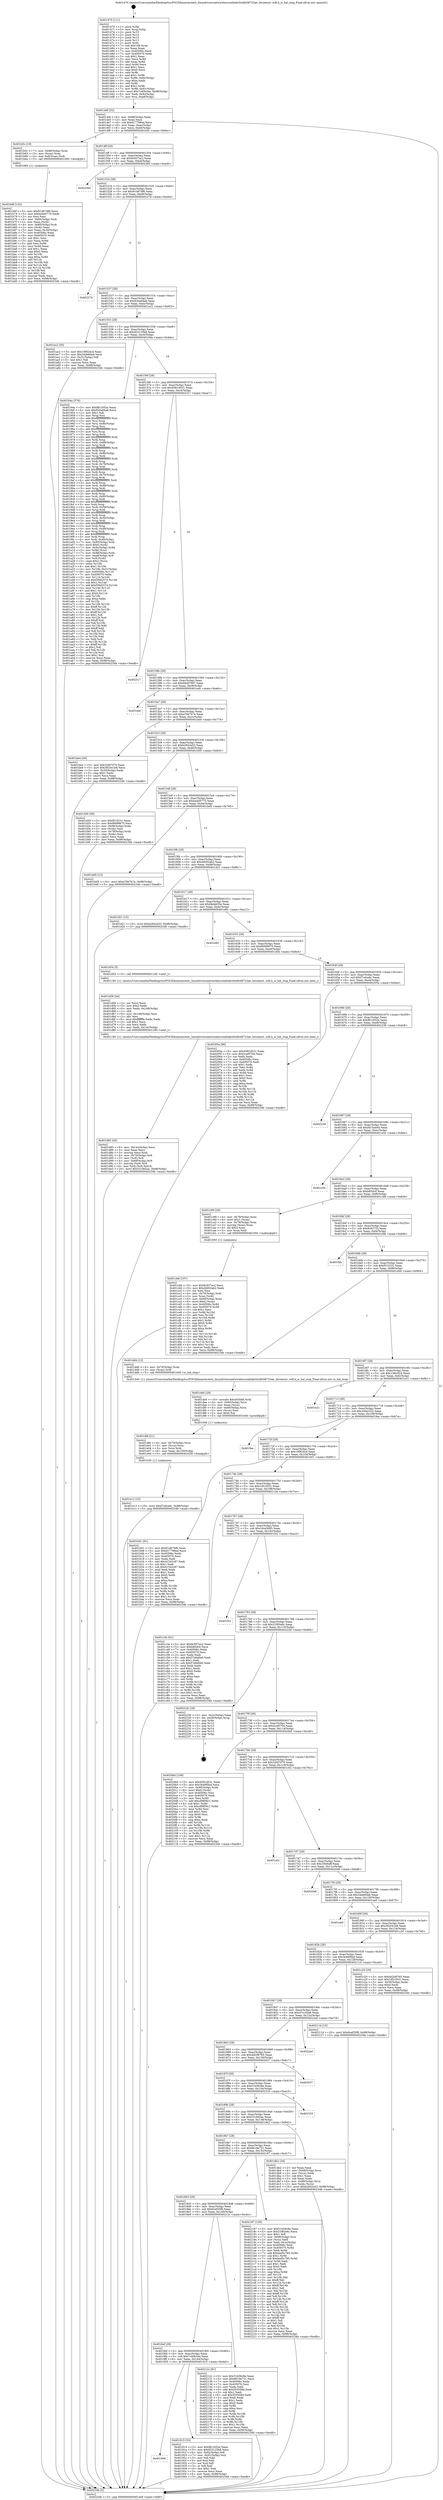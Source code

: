 digraph "0x401470" {
  label = "0x401470 (/mnt/c/Users/mathe/Desktop/tcc/POCII/binaries/extr_linuxdriversnetwirelessrealtekrtlwifirtl8723ae..btcoexist..wifi.h_is_hal_stop_Final-ollvm.out::main(0))"
  labelloc = "t"
  node[shape=record]

  Entry [label="",width=0.3,height=0.3,shape=circle,fillcolor=black,style=filled]
  "0x4014df" [label="{
     0x4014df [32]\l
     | [instrs]\l
     &nbsp;&nbsp;0x4014df \<+6\>: mov -0x98(%rbp),%eax\l
     &nbsp;&nbsp;0x4014e5 \<+2\>: mov %eax,%ecx\l
     &nbsp;&nbsp;0x4014e7 \<+6\>: sub $0x817798ed,%ecx\l
     &nbsp;&nbsp;0x4014ed \<+6\>: mov %eax,-0xac(%rbp)\l
     &nbsp;&nbsp;0x4014f3 \<+6\>: mov %ecx,-0xb0(%rbp)\l
     &nbsp;&nbsp;0x4014f9 \<+6\>: je 0000000000401b5c \<main+0x6ec\>\l
  }"]
  "0x401b5c" [label="{
     0x401b5c [19]\l
     | [instrs]\l
     &nbsp;&nbsp;0x401b5c \<+7\>: mov -0x88(%rbp),%rax\l
     &nbsp;&nbsp;0x401b63 \<+3\>: mov (%rax),%rax\l
     &nbsp;&nbsp;0x401b66 \<+4\>: mov 0x8(%rax),%rdi\l
     &nbsp;&nbsp;0x401b6a \<+5\>: call 0000000000401060 \<atoi@plt\>\l
     | [calls]\l
     &nbsp;&nbsp;0x401060 \{1\} (unknown)\l
  }"]
  "0x4014ff" [label="{
     0x4014ff [28]\l
     | [instrs]\l
     &nbsp;&nbsp;0x4014ff \<+5\>: jmp 0000000000401504 \<main+0x94\>\l
     &nbsp;&nbsp;0x401504 \<+6\>: mov -0xac(%rbp),%eax\l
     &nbsp;&nbsp;0x40150a \<+5\>: sub $0x8c937ac2,%eax\l
     &nbsp;&nbsp;0x40150f \<+6\>: mov %eax,-0xb4(%rbp)\l
     &nbsp;&nbsp;0x401515 \<+6\>: je 00000000004022b0 \<main+0xe40\>\l
  }"]
  Exit [label="",width=0.3,height=0.3,shape=circle,fillcolor=black,style=filled,peripheries=2]
  "0x4022b0" [label="{
     0x4022b0\l
  }", style=dashed]
  "0x40151b" [label="{
     0x40151b [28]\l
     | [instrs]\l
     &nbsp;&nbsp;0x40151b \<+5\>: jmp 0000000000401520 \<main+0xb0\>\l
     &nbsp;&nbsp;0x401520 \<+6\>: mov -0xac(%rbp),%eax\l
     &nbsp;&nbsp;0x401526 \<+5\>: sub $0x91d674f6,%eax\l
     &nbsp;&nbsp;0x40152b \<+6\>: mov %eax,-0xb8(%rbp)\l
     &nbsp;&nbsp;0x401531 \<+6\>: je 000000000040227d \<main+0xe0d\>\l
  }"]
  "0x401e12" [label="{
     0x401e12 [15]\l
     | [instrs]\l
     &nbsp;&nbsp;0x401e12 \<+10\>: movl $0xf7cdca4c,-0x98(%rbp)\l
     &nbsp;&nbsp;0x401e1c \<+5\>: jmp 000000000040234b \<main+0xedb\>\l
  }"]
  "0x40227d" [label="{
     0x40227d\l
  }", style=dashed]
  "0x401537" [label="{
     0x401537 [28]\l
     | [instrs]\l
     &nbsp;&nbsp;0x401537 \<+5\>: jmp 000000000040153c \<main+0xcc\>\l
     &nbsp;&nbsp;0x40153c \<+6\>: mov -0xac(%rbp),%eax\l
     &nbsp;&nbsp;0x401542 \<+5\>: sub $0x920a94ab,%eax\l
     &nbsp;&nbsp;0x401547 \<+6\>: mov %eax,-0xbc(%rbp)\l
     &nbsp;&nbsp;0x40154d \<+6\>: je 0000000000401ac2 \<main+0x652\>\l
  }"]
  "0x401dfd" [label="{
     0x401dfd [21]\l
     | [instrs]\l
     &nbsp;&nbsp;0x401dfd \<+4\>: mov -0x70(%rbp),%rcx\l
     &nbsp;&nbsp;0x401e01 \<+3\>: mov (%rcx),%rcx\l
     &nbsp;&nbsp;0x401e04 \<+3\>: mov %rcx,%rdi\l
     &nbsp;&nbsp;0x401e07 \<+6\>: mov %eax,-0x150(%rbp)\l
     &nbsp;&nbsp;0x401e0d \<+5\>: call 0000000000401030 \<free@plt\>\l
     | [calls]\l
     &nbsp;&nbsp;0x401030 \{1\} (unknown)\l
  }"]
  "0x401ac2" [label="{
     0x401ac2 [30]\l
     | [instrs]\l
     &nbsp;&nbsp;0x401ac2 \<+5\>: mov $0x19f924cd,%eax\l
     &nbsp;&nbsp;0x401ac7 \<+5\>: mov $0x34de60ab,%ecx\l
     &nbsp;&nbsp;0x401acc \<+3\>: mov -0x31(%rbp),%dl\l
     &nbsp;&nbsp;0x401acf \<+3\>: test $0x1,%dl\l
     &nbsp;&nbsp;0x401ad2 \<+3\>: cmovne %ecx,%eax\l
     &nbsp;&nbsp;0x401ad5 \<+6\>: mov %eax,-0x98(%rbp)\l
     &nbsp;&nbsp;0x401adb \<+5\>: jmp 000000000040234b \<main+0xedb\>\l
  }"]
  "0x401553" [label="{
     0x401553 [28]\l
     | [instrs]\l
     &nbsp;&nbsp;0x401553 \<+5\>: jmp 0000000000401558 \<main+0xe8\>\l
     &nbsp;&nbsp;0x401558 \<+6\>: mov -0xac(%rbp),%eax\l
     &nbsp;&nbsp;0x40155e \<+5\>: sub $0x923125b8,%eax\l
     &nbsp;&nbsp;0x401563 \<+6\>: mov %eax,-0xc0(%rbp)\l
     &nbsp;&nbsp;0x401569 \<+6\>: je 000000000040194a \<main+0x4da\>\l
  }"]
  "0x401de0" [label="{
     0x401de0 [29]\l
     | [instrs]\l
     &nbsp;&nbsp;0x401de0 \<+10\>: movabs $0x4030d6,%rdi\l
     &nbsp;&nbsp;0x401dea \<+4\>: mov -0x60(%rbp),%rcx\l
     &nbsp;&nbsp;0x401dee \<+2\>: mov %eax,(%rcx)\l
     &nbsp;&nbsp;0x401df0 \<+4\>: mov -0x60(%rbp),%rcx\l
     &nbsp;&nbsp;0x401df4 \<+2\>: mov (%rcx),%esi\l
     &nbsp;&nbsp;0x401df6 \<+2\>: mov $0x0,%al\l
     &nbsp;&nbsp;0x401df8 \<+5\>: call 0000000000401040 \<printf@plt\>\l
     | [calls]\l
     &nbsp;&nbsp;0x401040 \{1\} (unknown)\l
  }"]
  "0x40194a" [label="{
     0x40194a [376]\l
     | [instrs]\l
     &nbsp;&nbsp;0x40194a \<+5\>: mov $0xf8c1652e,%eax\l
     &nbsp;&nbsp;0x40194f \<+5\>: mov $0x920a94ab,%ecx\l
     &nbsp;&nbsp;0x401954 \<+2\>: mov $0x1,%dl\l
     &nbsp;&nbsp;0x401956 \<+3\>: mov %rsp,%rsi\l
     &nbsp;&nbsp;0x401959 \<+4\>: add $0xfffffffffffffff0,%rsi\l
     &nbsp;&nbsp;0x40195d \<+3\>: mov %rsi,%rsp\l
     &nbsp;&nbsp;0x401960 \<+7\>: mov %rsi,-0x90(%rbp)\l
     &nbsp;&nbsp;0x401967 \<+3\>: mov %rsp,%rsi\l
     &nbsp;&nbsp;0x40196a \<+4\>: add $0xfffffffffffffff0,%rsi\l
     &nbsp;&nbsp;0x40196e \<+3\>: mov %rsi,%rsp\l
     &nbsp;&nbsp;0x401971 \<+3\>: mov %rsp,%rdi\l
     &nbsp;&nbsp;0x401974 \<+4\>: add $0xfffffffffffffff0,%rdi\l
     &nbsp;&nbsp;0x401978 \<+3\>: mov %rdi,%rsp\l
     &nbsp;&nbsp;0x40197b \<+7\>: mov %rdi,-0x88(%rbp)\l
     &nbsp;&nbsp;0x401982 \<+3\>: mov %rsp,%rdi\l
     &nbsp;&nbsp;0x401985 \<+4\>: add $0xfffffffffffffff0,%rdi\l
     &nbsp;&nbsp;0x401989 \<+3\>: mov %rdi,%rsp\l
     &nbsp;&nbsp;0x40198c \<+4\>: mov %rdi,-0x80(%rbp)\l
     &nbsp;&nbsp;0x401990 \<+3\>: mov %rsp,%rdi\l
     &nbsp;&nbsp;0x401993 \<+4\>: add $0xfffffffffffffff0,%rdi\l
     &nbsp;&nbsp;0x401997 \<+3\>: mov %rdi,%rsp\l
     &nbsp;&nbsp;0x40199a \<+4\>: mov %rdi,-0x78(%rbp)\l
     &nbsp;&nbsp;0x40199e \<+3\>: mov %rsp,%rdi\l
     &nbsp;&nbsp;0x4019a1 \<+4\>: add $0xfffffffffffffff0,%rdi\l
     &nbsp;&nbsp;0x4019a5 \<+3\>: mov %rdi,%rsp\l
     &nbsp;&nbsp;0x4019a8 \<+4\>: mov %rdi,-0x70(%rbp)\l
     &nbsp;&nbsp;0x4019ac \<+3\>: mov %rsp,%rdi\l
     &nbsp;&nbsp;0x4019af \<+4\>: add $0xfffffffffffffff0,%rdi\l
     &nbsp;&nbsp;0x4019b3 \<+3\>: mov %rdi,%rsp\l
     &nbsp;&nbsp;0x4019b6 \<+4\>: mov %rdi,-0x68(%rbp)\l
     &nbsp;&nbsp;0x4019ba \<+3\>: mov %rsp,%rdi\l
     &nbsp;&nbsp;0x4019bd \<+4\>: add $0xfffffffffffffff0,%rdi\l
     &nbsp;&nbsp;0x4019c1 \<+3\>: mov %rdi,%rsp\l
     &nbsp;&nbsp;0x4019c4 \<+4\>: mov %rdi,-0x60(%rbp)\l
     &nbsp;&nbsp;0x4019c8 \<+3\>: mov %rsp,%rdi\l
     &nbsp;&nbsp;0x4019cb \<+4\>: add $0xfffffffffffffff0,%rdi\l
     &nbsp;&nbsp;0x4019cf \<+3\>: mov %rdi,%rsp\l
     &nbsp;&nbsp;0x4019d2 \<+4\>: mov %rdi,-0x58(%rbp)\l
     &nbsp;&nbsp;0x4019d6 \<+3\>: mov %rsp,%rdi\l
     &nbsp;&nbsp;0x4019d9 \<+4\>: add $0xfffffffffffffff0,%rdi\l
     &nbsp;&nbsp;0x4019dd \<+3\>: mov %rdi,%rsp\l
     &nbsp;&nbsp;0x4019e0 \<+4\>: mov %rdi,-0x50(%rbp)\l
     &nbsp;&nbsp;0x4019e4 \<+3\>: mov %rsp,%rdi\l
     &nbsp;&nbsp;0x4019e7 \<+4\>: add $0xfffffffffffffff0,%rdi\l
     &nbsp;&nbsp;0x4019eb \<+3\>: mov %rdi,%rsp\l
     &nbsp;&nbsp;0x4019ee \<+4\>: mov %rdi,-0x48(%rbp)\l
     &nbsp;&nbsp;0x4019f2 \<+3\>: mov %rsp,%rdi\l
     &nbsp;&nbsp;0x4019f5 \<+4\>: add $0xfffffffffffffff0,%rdi\l
     &nbsp;&nbsp;0x4019f9 \<+3\>: mov %rdi,%rsp\l
     &nbsp;&nbsp;0x4019fc \<+4\>: mov %rdi,-0x40(%rbp)\l
     &nbsp;&nbsp;0x401a00 \<+7\>: mov -0x90(%rbp),%rdi\l
     &nbsp;&nbsp;0x401a07 \<+6\>: movl $0x0,(%rdi)\l
     &nbsp;&nbsp;0x401a0d \<+7\>: mov -0x9c(%rbp),%r8d\l
     &nbsp;&nbsp;0x401a14 \<+3\>: mov %r8d,(%rsi)\l
     &nbsp;&nbsp;0x401a17 \<+7\>: mov -0x88(%rbp),%rdi\l
     &nbsp;&nbsp;0x401a1e \<+7\>: mov -0xa8(%rbp),%r9\l
     &nbsp;&nbsp;0x401a25 \<+3\>: mov %r9,(%rdi)\l
     &nbsp;&nbsp;0x401a28 \<+3\>: cmpl $0x2,(%rsi)\l
     &nbsp;&nbsp;0x401a2b \<+4\>: setne %r10b\l
     &nbsp;&nbsp;0x401a2f \<+4\>: and $0x1,%r10b\l
     &nbsp;&nbsp;0x401a33 \<+4\>: mov %r10b,-0x31(%rbp)\l
     &nbsp;&nbsp;0x401a37 \<+8\>: mov 0x40506c,%r11d\l
     &nbsp;&nbsp;0x401a3f \<+7\>: mov 0x405070,%ebx\l
     &nbsp;&nbsp;0x401a46 \<+3\>: mov %r11d,%r14d\l
     &nbsp;&nbsp;0x401a49 \<+7\>: sub $0xf39d2574,%r14d\l
     &nbsp;&nbsp;0x401a50 \<+4\>: sub $0x1,%r14d\l
     &nbsp;&nbsp;0x401a54 \<+7\>: add $0xf39d2574,%r14d\l
     &nbsp;&nbsp;0x401a5b \<+4\>: imul %r14d,%r11d\l
     &nbsp;&nbsp;0x401a5f \<+4\>: and $0x1,%r11d\l
     &nbsp;&nbsp;0x401a63 \<+4\>: cmp $0x0,%r11d\l
     &nbsp;&nbsp;0x401a67 \<+4\>: sete %r10b\l
     &nbsp;&nbsp;0x401a6b \<+3\>: cmp $0xa,%ebx\l
     &nbsp;&nbsp;0x401a6e \<+4\>: setl %r15b\l
     &nbsp;&nbsp;0x401a72 \<+3\>: mov %r10b,%r12b\l
     &nbsp;&nbsp;0x401a75 \<+4\>: xor $0xff,%r12b\l
     &nbsp;&nbsp;0x401a79 \<+3\>: mov %r15b,%r13b\l
     &nbsp;&nbsp;0x401a7c \<+4\>: xor $0xff,%r13b\l
     &nbsp;&nbsp;0x401a80 \<+3\>: xor $0x1,%dl\l
     &nbsp;&nbsp;0x401a83 \<+3\>: mov %r12b,%sil\l
     &nbsp;&nbsp;0x401a86 \<+4\>: and $0xff,%sil\l
     &nbsp;&nbsp;0x401a8a \<+3\>: and %dl,%r10b\l
     &nbsp;&nbsp;0x401a8d \<+3\>: mov %r13b,%dil\l
     &nbsp;&nbsp;0x401a90 \<+4\>: and $0xff,%dil\l
     &nbsp;&nbsp;0x401a94 \<+3\>: and %dl,%r15b\l
     &nbsp;&nbsp;0x401a97 \<+3\>: or %r10b,%sil\l
     &nbsp;&nbsp;0x401a9a \<+3\>: or %r15b,%dil\l
     &nbsp;&nbsp;0x401a9d \<+3\>: xor %dil,%sil\l
     &nbsp;&nbsp;0x401aa0 \<+3\>: or %r13b,%r12b\l
     &nbsp;&nbsp;0x401aa3 \<+4\>: xor $0xff,%r12b\l
     &nbsp;&nbsp;0x401aa7 \<+3\>: or $0x1,%dl\l
     &nbsp;&nbsp;0x401aaa \<+3\>: and %dl,%r12b\l
     &nbsp;&nbsp;0x401aad \<+3\>: or %r12b,%sil\l
     &nbsp;&nbsp;0x401ab0 \<+4\>: test $0x1,%sil\l
     &nbsp;&nbsp;0x401ab4 \<+3\>: cmovne %ecx,%eax\l
     &nbsp;&nbsp;0x401ab7 \<+6\>: mov %eax,-0x98(%rbp)\l
     &nbsp;&nbsp;0x401abd \<+5\>: jmp 000000000040234b \<main+0xedb\>\l
  }"]
  "0x40156f" [label="{
     0x40156f [28]\l
     | [instrs]\l
     &nbsp;&nbsp;0x40156f \<+5\>: jmp 0000000000401574 \<main+0x104\>\l
     &nbsp;&nbsp;0x401574 \<+6\>: mov -0xac(%rbp),%eax\l
     &nbsp;&nbsp;0x40157a \<+5\>: sub $0x9381d531,%eax\l
     &nbsp;&nbsp;0x40157f \<+6\>: mov %eax,-0xc4(%rbp)\l
     &nbsp;&nbsp;0x401585 \<+6\>: je 0000000000402317 \<main+0xea7\>\l
  }"]
  "0x401d85" [label="{
     0x401d85 [45]\l
     | [instrs]\l
     &nbsp;&nbsp;0x401d85 \<+6\>: mov -0x14c(%rbp),%ecx\l
     &nbsp;&nbsp;0x401d8b \<+3\>: imul %eax,%ecx\l
     &nbsp;&nbsp;0x401d8e \<+3\>: movslq %ecx,%rdi\l
     &nbsp;&nbsp;0x401d91 \<+4\>: mov -0x70(%rbp),%r8\l
     &nbsp;&nbsp;0x401d95 \<+3\>: mov (%r8),%r8\l
     &nbsp;&nbsp;0x401d98 \<+4\>: mov -0x68(%rbp),%r9\l
     &nbsp;&nbsp;0x401d9c \<+3\>: movslq (%r9),%r9\l
     &nbsp;&nbsp;0x401d9f \<+4\>: mov %rdi,(%r8,%r9,8)\l
     &nbsp;&nbsp;0x401da3 \<+10\>: movl $0x5318d2ac,-0x98(%rbp)\l
     &nbsp;&nbsp;0x401dad \<+5\>: jmp 000000000040234b \<main+0xedb\>\l
  }"]
  "0x402317" [label="{
     0x402317\l
  }", style=dashed]
  "0x40158b" [label="{
     0x40158b [28]\l
     | [instrs]\l
     &nbsp;&nbsp;0x40158b \<+5\>: jmp 0000000000401590 \<main+0x120\>\l
     &nbsp;&nbsp;0x401590 \<+6\>: mov -0xac(%rbp),%eax\l
     &nbsp;&nbsp;0x401596 \<+5\>: sub $0x94d07907,%eax\l
     &nbsp;&nbsp;0x40159b \<+6\>: mov %eax,-0xc8(%rbp)\l
     &nbsp;&nbsp;0x4015a1 \<+6\>: je 0000000000401edc \<main+0xa6c\>\l
  }"]
  "0x401d59" [label="{
     0x401d59 [44]\l
     | [instrs]\l
     &nbsp;&nbsp;0x401d59 \<+2\>: xor %ecx,%ecx\l
     &nbsp;&nbsp;0x401d5b \<+5\>: mov $0x2,%edx\l
     &nbsp;&nbsp;0x401d60 \<+6\>: mov %edx,-0x148(%rbp)\l
     &nbsp;&nbsp;0x401d66 \<+1\>: cltd\l
     &nbsp;&nbsp;0x401d67 \<+6\>: mov -0x148(%rbp),%esi\l
     &nbsp;&nbsp;0x401d6d \<+2\>: idiv %esi\l
     &nbsp;&nbsp;0x401d6f \<+6\>: imul $0xfffffffe,%edx,%edx\l
     &nbsp;&nbsp;0x401d75 \<+3\>: sub $0x1,%ecx\l
     &nbsp;&nbsp;0x401d78 \<+2\>: sub %ecx,%edx\l
     &nbsp;&nbsp;0x401d7a \<+6\>: mov %edx,-0x14c(%rbp)\l
     &nbsp;&nbsp;0x401d80 \<+5\>: call 0000000000401160 \<next_i\>\l
     | [calls]\l
     &nbsp;&nbsp;0x401160 \{1\} (/mnt/c/Users/mathe/Desktop/tcc/POCII/binaries/extr_linuxdriversnetwirelessrealtekrtlwifirtl8723ae..btcoexist..wifi.h_is_hal_stop_Final-ollvm.out::next_i)\l
  }"]
  "0x401edc" [label="{
     0x401edc\l
  }", style=dashed]
  "0x4015a7" [label="{
     0x4015a7 [28]\l
     | [instrs]\l
     &nbsp;&nbsp;0x4015a7 \<+5\>: jmp 00000000004015ac \<main+0x13c\>\l
     &nbsp;&nbsp;0x4015ac \<+6\>: mov -0xac(%rbp),%eax\l
     &nbsp;&nbsp;0x4015b2 \<+5\>: sub $0xa78e7b7e,%eax\l
     &nbsp;&nbsp;0x4015b7 \<+6\>: mov %eax,-0xcc(%rbp)\l
     &nbsp;&nbsp;0x4015bd \<+6\>: je 0000000000401be4 \<main+0x774\>\l
  }"]
  "0x401cb6" [label="{
     0x401cb6 [107]\l
     | [instrs]\l
     &nbsp;&nbsp;0x401cb6 \<+5\>: mov $0x8c937ac2,%ecx\l
     &nbsp;&nbsp;0x401cbb \<+5\>: mov $0xd4002ab2,%edx\l
     &nbsp;&nbsp;0x401cc0 \<+2\>: xor %esi,%esi\l
     &nbsp;&nbsp;0x401cc2 \<+4\>: mov -0x70(%rbp),%rdi\l
     &nbsp;&nbsp;0x401cc6 \<+3\>: mov %rax,(%rdi)\l
     &nbsp;&nbsp;0x401cc9 \<+4\>: mov -0x68(%rbp),%rax\l
     &nbsp;&nbsp;0x401ccd \<+6\>: movl $0x0,(%rax)\l
     &nbsp;&nbsp;0x401cd3 \<+8\>: mov 0x40506c,%r8d\l
     &nbsp;&nbsp;0x401cdb \<+8\>: mov 0x405070,%r9d\l
     &nbsp;&nbsp;0x401ce3 \<+3\>: sub $0x1,%esi\l
     &nbsp;&nbsp;0x401ce6 \<+3\>: mov %r8d,%r10d\l
     &nbsp;&nbsp;0x401ce9 \<+3\>: add %esi,%r10d\l
     &nbsp;&nbsp;0x401cec \<+4\>: imul %r10d,%r8d\l
     &nbsp;&nbsp;0x401cf0 \<+4\>: and $0x1,%r8d\l
     &nbsp;&nbsp;0x401cf4 \<+4\>: cmp $0x0,%r8d\l
     &nbsp;&nbsp;0x401cf8 \<+4\>: sete %r11b\l
     &nbsp;&nbsp;0x401cfc \<+4\>: cmp $0xa,%r9d\l
     &nbsp;&nbsp;0x401d00 \<+3\>: setl %bl\l
     &nbsp;&nbsp;0x401d03 \<+3\>: mov %r11b,%r14b\l
     &nbsp;&nbsp;0x401d06 \<+3\>: and %bl,%r14b\l
     &nbsp;&nbsp;0x401d09 \<+3\>: xor %bl,%r11b\l
     &nbsp;&nbsp;0x401d0c \<+3\>: or %r11b,%r14b\l
     &nbsp;&nbsp;0x401d0f \<+4\>: test $0x1,%r14b\l
     &nbsp;&nbsp;0x401d13 \<+3\>: cmovne %edx,%ecx\l
     &nbsp;&nbsp;0x401d16 \<+6\>: mov %ecx,-0x98(%rbp)\l
     &nbsp;&nbsp;0x401d1c \<+5\>: jmp 000000000040234b \<main+0xedb\>\l
  }"]
  "0x401be4" [label="{
     0x401be4 [30]\l
     | [instrs]\l
     &nbsp;&nbsp;0x401be4 \<+5\>: mov $0x32fd7070,%eax\l
     &nbsp;&nbsp;0x401be9 \<+5\>: mov $0x392541b8,%ecx\l
     &nbsp;&nbsp;0x401bee \<+3\>: mov -0x30(%rbp),%edx\l
     &nbsp;&nbsp;0x401bf1 \<+3\>: cmp $0x1,%edx\l
     &nbsp;&nbsp;0x401bf4 \<+3\>: cmovl %ecx,%eax\l
     &nbsp;&nbsp;0x401bf7 \<+6\>: mov %eax,-0x98(%rbp)\l
     &nbsp;&nbsp;0x401bfd \<+5\>: jmp 000000000040234b \<main+0xedb\>\l
  }"]
  "0x4015c3" [label="{
     0x4015c3 [28]\l
     | [instrs]\l
     &nbsp;&nbsp;0x4015c3 \<+5\>: jmp 00000000004015c8 \<main+0x158\>\l
     &nbsp;&nbsp;0x4015c8 \<+6\>: mov -0xac(%rbp),%eax\l
     &nbsp;&nbsp;0x4015ce \<+5\>: sub $0xb2842a53,%eax\l
     &nbsp;&nbsp;0x4015d3 \<+6\>: mov %eax,-0xd0(%rbp)\l
     &nbsp;&nbsp;0x4015d9 \<+6\>: je 0000000000401d30 \<main+0x8c0\>\l
  }"]
  "0x401b6f" [label="{
     0x401b6f [102]\l
     | [instrs]\l
     &nbsp;&nbsp;0x401b6f \<+5\>: mov $0x91d674f6,%ecx\l
     &nbsp;&nbsp;0x401b74 \<+5\>: mov $0xbe4d5775,%edx\l
     &nbsp;&nbsp;0x401b79 \<+2\>: xor %esi,%esi\l
     &nbsp;&nbsp;0x401b7b \<+4\>: mov -0x80(%rbp),%rdi\l
     &nbsp;&nbsp;0x401b7f \<+2\>: mov %eax,(%rdi)\l
     &nbsp;&nbsp;0x401b81 \<+4\>: mov -0x80(%rbp),%rdi\l
     &nbsp;&nbsp;0x401b85 \<+2\>: mov (%rdi),%eax\l
     &nbsp;&nbsp;0x401b87 \<+3\>: mov %eax,-0x30(%rbp)\l
     &nbsp;&nbsp;0x401b8a \<+7\>: mov 0x40506c,%eax\l
     &nbsp;&nbsp;0x401b91 \<+8\>: mov 0x405070,%r8d\l
     &nbsp;&nbsp;0x401b99 \<+3\>: sub $0x1,%esi\l
     &nbsp;&nbsp;0x401b9c \<+3\>: mov %eax,%r9d\l
     &nbsp;&nbsp;0x401b9f \<+3\>: add %esi,%r9d\l
     &nbsp;&nbsp;0x401ba2 \<+4\>: imul %r9d,%eax\l
     &nbsp;&nbsp;0x401ba6 \<+3\>: and $0x1,%eax\l
     &nbsp;&nbsp;0x401ba9 \<+3\>: cmp $0x0,%eax\l
     &nbsp;&nbsp;0x401bac \<+4\>: sete %r10b\l
     &nbsp;&nbsp;0x401bb0 \<+4\>: cmp $0xa,%r8d\l
     &nbsp;&nbsp;0x401bb4 \<+4\>: setl %r11b\l
     &nbsp;&nbsp;0x401bb8 \<+3\>: mov %r10b,%bl\l
     &nbsp;&nbsp;0x401bbb \<+3\>: and %r11b,%bl\l
     &nbsp;&nbsp;0x401bbe \<+3\>: xor %r11b,%r10b\l
     &nbsp;&nbsp;0x401bc1 \<+3\>: or %r10b,%bl\l
     &nbsp;&nbsp;0x401bc4 \<+3\>: test $0x1,%bl\l
     &nbsp;&nbsp;0x401bc7 \<+3\>: cmovne %edx,%ecx\l
     &nbsp;&nbsp;0x401bca \<+6\>: mov %ecx,-0x98(%rbp)\l
     &nbsp;&nbsp;0x401bd0 \<+5\>: jmp 000000000040234b \<main+0xedb\>\l
  }"]
  "0x401d30" [label="{
     0x401d30 [36]\l
     | [instrs]\l
     &nbsp;&nbsp;0x401d30 \<+5\>: mov $0xf510231,%eax\l
     &nbsp;&nbsp;0x401d35 \<+5\>: mov $0xf6099675,%ecx\l
     &nbsp;&nbsp;0x401d3a \<+4\>: mov -0x68(%rbp),%rdx\l
     &nbsp;&nbsp;0x401d3e \<+2\>: mov (%rdx),%esi\l
     &nbsp;&nbsp;0x401d40 \<+4\>: mov -0x78(%rbp),%rdx\l
     &nbsp;&nbsp;0x401d44 \<+2\>: cmp (%rdx),%esi\l
     &nbsp;&nbsp;0x401d46 \<+3\>: cmovl %ecx,%eax\l
     &nbsp;&nbsp;0x401d49 \<+6\>: mov %eax,-0x98(%rbp)\l
     &nbsp;&nbsp;0x401d4f \<+5\>: jmp 000000000040234b \<main+0xedb\>\l
  }"]
  "0x4015df" [label="{
     0x4015df [28]\l
     | [instrs]\l
     &nbsp;&nbsp;0x4015df \<+5\>: jmp 00000000004015e4 \<main+0x174\>\l
     &nbsp;&nbsp;0x4015e4 \<+6\>: mov -0xac(%rbp),%eax\l
     &nbsp;&nbsp;0x4015ea \<+5\>: sub $0xbe4d5775,%eax\l
     &nbsp;&nbsp;0x4015ef \<+6\>: mov %eax,-0xd4(%rbp)\l
     &nbsp;&nbsp;0x4015f5 \<+6\>: je 0000000000401bd5 \<main+0x765\>\l
  }"]
  "0x401470" [label="{
     0x401470 [111]\l
     | [instrs]\l
     &nbsp;&nbsp;0x401470 \<+1\>: push %rbp\l
     &nbsp;&nbsp;0x401471 \<+3\>: mov %rsp,%rbp\l
     &nbsp;&nbsp;0x401474 \<+2\>: push %r15\l
     &nbsp;&nbsp;0x401476 \<+2\>: push %r14\l
     &nbsp;&nbsp;0x401478 \<+2\>: push %r13\l
     &nbsp;&nbsp;0x40147a \<+2\>: push %r12\l
     &nbsp;&nbsp;0x40147c \<+1\>: push %rbx\l
     &nbsp;&nbsp;0x40147d \<+7\>: sub $0x148,%rsp\l
     &nbsp;&nbsp;0x401484 \<+2\>: xor %eax,%eax\l
     &nbsp;&nbsp;0x401486 \<+7\>: mov 0x40506c,%ecx\l
     &nbsp;&nbsp;0x40148d \<+7\>: mov 0x405070,%edx\l
     &nbsp;&nbsp;0x401494 \<+3\>: sub $0x1,%eax\l
     &nbsp;&nbsp;0x401497 \<+3\>: mov %ecx,%r8d\l
     &nbsp;&nbsp;0x40149a \<+3\>: add %eax,%r8d\l
     &nbsp;&nbsp;0x40149d \<+4\>: imul %r8d,%ecx\l
     &nbsp;&nbsp;0x4014a1 \<+3\>: and $0x1,%ecx\l
     &nbsp;&nbsp;0x4014a4 \<+3\>: cmp $0x0,%ecx\l
     &nbsp;&nbsp;0x4014a7 \<+4\>: sete %r9b\l
     &nbsp;&nbsp;0x4014ab \<+4\>: and $0x1,%r9b\l
     &nbsp;&nbsp;0x4014af \<+7\>: mov %r9b,-0x92(%rbp)\l
     &nbsp;&nbsp;0x4014b6 \<+3\>: cmp $0xa,%edx\l
     &nbsp;&nbsp;0x4014b9 \<+4\>: setl %r9b\l
     &nbsp;&nbsp;0x4014bd \<+4\>: and $0x1,%r9b\l
     &nbsp;&nbsp;0x4014c1 \<+7\>: mov %r9b,-0x91(%rbp)\l
     &nbsp;&nbsp;0x4014c8 \<+10\>: movl $0x7c40b34e,-0x98(%rbp)\l
     &nbsp;&nbsp;0x4014d2 \<+6\>: mov %edi,-0x9c(%rbp)\l
     &nbsp;&nbsp;0x4014d8 \<+7\>: mov %rsi,-0xa8(%rbp)\l
  }"]
  "0x401bd5" [label="{
     0x401bd5 [15]\l
     | [instrs]\l
     &nbsp;&nbsp;0x401bd5 \<+10\>: movl $0xa78e7b7e,-0x98(%rbp)\l
     &nbsp;&nbsp;0x401bdf \<+5\>: jmp 000000000040234b \<main+0xedb\>\l
  }"]
  "0x4015fb" [label="{
     0x4015fb [28]\l
     | [instrs]\l
     &nbsp;&nbsp;0x4015fb \<+5\>: jmp 0000000000401600 \<main+0x190\>\l
     &nbsp;&nbsp;0x401600 \<+6\>: mov -0xac(%rbp),%eax\l
     &nbsp;&nbsp;0x401606 \<+5\>: sub $0xd4002ab2,%eax\l
     &nbsp;&nbsp;0x40160b \<+6\>: mov %eax,-0xd8(%rbp)\l
     &nbsp;&nbsp;0x401611 \<+6\>: je 0000000000401d21 \<main+0x8b1\>\l
  }"]
  "0x40234b" [label="{
     0x40234b [5]\l
     | [instrs]\l
     &nbsp;&nbsp;0x40234b \<+5\>: jmp 00000000004014df \<main+0x6f\>\l
  }"]
  "0x401d21" [label="{
     0x401d21 [15]\l
     | [instrs]\l
     &nbsp;&nbsp;0x401d21 \<+10\>: movl $0xb2842a53,-0x98(%rbp)\l
     &nbsp;&nbsp;0x401d2b \<+5\>: jmp 000000000040234b \<main+0xedb\>\l
  }"]
  "0x401617" [label="{
     0x401617 [28]\l
     | [instrs]\l
     &nbsp;&nbsp;0x401617 \<+5\>: jmp 000000000040161c \<main+0x1ac\>\l
     &nbsp;&nbsp;0x40161c \<+6\>: mov -0xac(%rbp),%eax\l
     &nbsp;&nbsp;0x401622 \<+5\>: sub $0xf4ddd35e,%eax\l
     &nbsp;&nbsp;0x401627 \<+6\>: mov %eax,-0xdc(%rbp)\l
     &nbsp;&nbsp;0x40162d \<+6\>: je 0000000000401e82 \<main+0xa12\>\l
  }"]
  "0x40190b" [label="{
     0x40190b\l
  }", style=dashed]
  "0x401e82" [label="{
     0x401e82\l
  }", style=dashed]
  "0x401633" [label="{
     0x401633 [28]\l
     | [instrs]\l
     &nbsp;&nbsp;0x401633 \<+5\>: jmp 0000000000401638 \<main+0x1c8\>\l
     &nbsp;&nbsp;0x401638 \<+6\>: mov -0xac(%rbp),%eax\l
     &nbsp;&nbsp;0x40163e \<+5\>: sub $0xf6099675,%eax\l
     &nbsp;&nbsp;0x401643 \<+6\>: mov %eax,-0xe0(%rbp)\l
     &nbsp;&nbsp;0x401649 \<+6\>: je 0000000000401d54 \<main+0x8e4\>\l
  }"]
  "0x401915" [label="{
     0x401915 [53]\l
     | [instrs]\l
     &nbsp;&nbsp;0x401915 \<+5\>: mov $0xf8c1652e,%eax\l
     &nbsp;&nbsp;0x40191a \<+5\>: mov $0x923125b8,%ecx\l
     &nbsp;&nbsp;0x40191f \<+6\>: mov -0x92(%rbp),%dl\l
     &nbsp;&nbsp;0x401925 \<+7\>: mov -0x91(%rbp),%sil\l
     &nbsp;&nbsp;0x40192c \<+3\>: mov %dl,%dil\l
     &nbsp;&nbsp;0x40192f \<+3\>: and %sil,%dil\l
     &nbsp;&nbsp;0x401932 \<+3\>: xor %sil,%dl\l
     &nbsp;&nbsp;0x401935 \<+3\>: or %dl,%dil\l
     &nbsp;&nbsp;0x401938 \<+4\>: test $0x1,%dil\l
     &nbsp;&nbsp;0x40193c \<+3\>: cmovne %ecx,%eax\l
     &nbsp;&nbsp;0x40193f \<+6\>: mov %eax,-0x98(%rbp)\l
     &nbsp;&nbsp;0x401945 \<+5\>: jmp 000000000040234b \<main+0xedb\>\l
  }"]
  "0x401d54" [label="{
     0x401d54 [5]\l
     | [instrs]\l
     &nbsp;&nbsp;0x401d54 \<+5\>: call 0000000000401160 \<next_i\>\l
     | [calls]\l
     &nbsp;&nbsp;0x401160 \{1\} (/mnt/c/Users/mathe/Desktop/tcc/POCII/binaries/extr_linuxdriversnetwirelessrealtekrtlwifirtl8723ae..btcoexist..wifi.h_is_hal_stop_Final-ollvm.out::next_i)\l
  }"]
  "0x40164f" [label="{
     0x40164f [28]\l
     | [instrs]\l
     &nbsp;&nbsp;0x40164f \<+5\>: jmp 0000000000401654 \<main+0x1e4\>\l
     &nbsp;&nbsp;0x401654 \<+6\>: mov -0xac(%rbp),%eax\l
     &nbsp;&nbsp;0x40165a \<+5\>: sub $0xf7cdca4c,%eax\l
     &nbsp;&nbsp;0x40165f \<+6\>: mov %eax,-0xe4(%rbp)\l
     &nbsp;&nbsp;0x401665 \<+6\>: je 000000000040205a \<main+0xbea\>\l
  }"]
  "0x4018ef" [label="{
     0x4018ef [28]\l
     | [instrs]\l
     &nbsp;&nbsp;0x4018ef \<+5\>: jmp 00000000004018f4 \<main+0x484\>\l
     &nbsp;&nbsp;0x4018f4 \<+6\>: mov -0xac(%rbp),%eax\l
     &nbsp;&nbsp;0x4018fa \<+5\>: sub $0x7c40b34e,%eax\l
     &nbsp;&nbsp;0x4018ff \<+6\>: mov %eax,-0x144(%rbp)\l
     &nbsp;&nbsp;0x401905 \<+6\>: je 0000000000401915 \<main+0x4a5\>\l
  }"]
  "0x40205a" [label="{
     0x40205a [86]\l
     | [instrs]\l
     &nbsp;&nbsp;0x40205a \<+5\>: mov $0x9381d531,%eax\l
     &nbsp;&nbsp;0x40205f \<+5\>: mov $0x2cef5704,%ecx\l
     &nbsp;&nbsp;0x402064 \<+2\>: xor %edx,%edx\l
     &nbsp;&nbsp;0x402066 \<+7\>: mov 0x40506c,%esi\l
     &nbsp;&nbsp;0x40206d \<+7\>: mov 0x405070,%edi\l
     &nbsp;&nbsp;0x402074 \<+3\>: sub $0x1,%edx\l
     &nbsp;&nbsp;0x402077 \<+3\>: mov %esi,%r8d\l
     &nbsp;&nbsp;0x40207a \<+3\>: add %edx,%r8d\l
     &nbsp;&nbsp;0x40207d \<+4\>: imul %r8d,%esi\l
     &nbsp;&nbsp;0x402081 \<+3\>: and $0x1,%esi\l
     &nbsp;&nbsp;0x402084 \<+3\>: cmp $0x0,%esi\l
     &nbsp;&nbsp;0x402087 \<+4\>: sete %r9b\l
     &nbsp;&nbsp;0x40208b \<+3\>: cmp $0xa,%edi\l
     &nbsp;&nbsp;0x40208e \<+4\>: setl %r10b\l
     &nbsp;&nbsp;0x402092 \<+3\>: mov %r9b,%r11b\l
     &nbsp;&nbsp;0x402095 \<+3\>: and %r10b,%r11b\l
     &nbsp;&nbsp;0x402098 \<+3\>: xor %r10b,%r9b\l
     &nbsp;&nbsp;0x40209b \<+3\>: or %r9b,%r11b\l
     &nbsp;&nbsp;0x40209e \<+4\>: test $0x1,%r11b\l
     &nbsp;&nbsp;0x4020a2 \<+3\>: cmovne %ecx,%eax\l
     &nbsp;&nbsp;0x4020a5 \<+6\>: mov %eax,-0x98(%rbp)\l
     &nbsp;&nbsp;0x4020ab \<+5\>: jmp 000000000040234b \<main+0xedb\>\l
  }"]
  "0x40166b" [label="{
     0x40166b [28]\l
     | [instrs]\l
     &nbsp;&nbsp;0x40166b \<+5\>: jmp 0000000000401670 \<main+0x200\>\l
     &nbsp;&nbsp;0x401670 \<+6\>: mov -0xac(%rbp),%eax\l
     &nbsp;&nbsp;0x401676 \<+5\>: sub $0xf8c1652e,%eax\l
     &nbsp;&nbsp;0x40167b \<+6\>: mov %eax,-0xe8(%rbp)\l
     &nbsp;&nbsp;0x401681 \<+6\>: je 0000000000402238 \<main+0xdc8\>\l
  }"]
  "0x40212c" [label="{
     0x40212c [91]\l
     | [instrs]\l
     &nbsp;&nbsp;0x40212c \<+5\>: mov $0x51b56c8e,%eax\l
     &nbsp;&nbsp;0x402131 \<+5\>: mov $0x6619e721,%ecx\l
     &nbsp;&nbsp;0x402136 \<+7\>: mov 0x40506c,%edx\l
     &nbsp;&nbsp;0x40213d \<+7\>: mov 0x405070,%esi\l
     &nbsp;&nbsp;0x402144 \<+2\>: mov %edx,%edi\l
     &nbsp;&nbsp;0x402146 \<+6\>: add $0x555558d,%edi\l
     &nbsp;&nbsp;0x40214c \<+3\>: sub $0x1,%edi\l
     &nbsp;&nbsp;0x40214f \<+6\>: sub $0x555558d,%edi\l
     &nbsp;&nbsp;0x402155 \<+3\>: imul %edi,%edx\l
     &nbsp;&nbsp;0x402158 \<+3\>: and $0x1,%edx\l
     &nbsp;&nbsp;0x40215b \<+3\>: cmp $0x0,%edx\l
     &nbsp;&nbsp;0x40215e \<+4\>: sete %r8b\l
     &nbsp;&nbsp;0x402162 \<+3\>: cmp $0xa,%esi\l
     &nbsp;&nbsp;0x402165 \<+4\>: setl %r9b\l
     &nbsp;&nbsp;0x402169 \<+3\>: mov %r8b,%r10b\l
     &nbsp;&nbsp;0x40216c \<+3\>: and %r9b,%r10b\l
     &nbsp;&nbsp;0x40216f \<+3\>: xor %r9b,%r8b\l
     &nbsp;&nbsp;0x402172 \<+3\>: or %r8b,%r10b\l
     &nbsp;&nbsp;0x402175 \<+4\>: test $0x1,%r10b\l
     &nbsp;&nbsp;0x402179 \<+3\>: cmovne %ecx,%eax\l
     &nbsp;&nbsp;0x40217c \<+6\>: mov %eax,-0x98(%rbp)\l
     &nbsp;&nbsp;0x402182 \<+5\>: jmp 000000000040234b \<main+0xedb\>\l
  }"]
  "0x402238" [label="{
     0x402238\l
  }", style=dashed]
  "0x401687" [label="{
     0x401687 [28]\l
     | [instrs]\l
     &nbsp;&nbsp;0x401687 \<+5\>: jmp 000000000040168c \<main+0x21c\>\l
     &nbsp;&nbsp;0x40168c \<+6\>: mov -0xac(%rbp),%eax\l
     &nbsp;&nbsp;0x401692 \<+5\>: sub $0xfd15a444,%eax\l
     &nbsp;&nbsp;0x401697 \<+6\>: mov %eax,-0xec(%rbp)\l
     &nbsp;&nbsp;0x40169d \<+6\>: je 0000000000401e5e \<main+0x9ee\>\l
  }"]
  "0x4018d3" [label="{
     0x4018d3 [28]\l
     | [instrs]\l
     &nbsp;&nbsp;0x4018d3 \<+5\>: jmp 00000000004018d8 \<main+0x468\>\l
     &nbsp;&nbsp;0x4018d8 \<+6\>: mov -0xac(%rbp),%eax\l
     &nbsp;&nbsp;0x4018de \<+5\>: sub $0x6cef35f8,%eax\l
     &nbsp;&nbsp;0x4018e3 \<+6\>: mov %eax,-0x140(%rbp)\l
     &nbsp;&nbsp;0x4018e9 \<+6\>: je 000000000040212c \<main+0xcbc\>\l
  }"]
  "0x401e5e" [label="{
     0x401e5e\l
  }", style=dashed]
  "0x4016a3" [label="{
     0x4016a3 [28]\l
     | [instrs]\l
     &nbsp;&nbsp;0x4016a3 \<+5\>: jmp 00000000004016a8 \<main+0x238\>\l
     &nbsp;&nbsp;0x4016a8 \<+6\>: mov -0xac(%rbp),%eax\l
     &nbsp;&nbsp;0x4016ae \<+5\>: sub $0xb85dc0,%eax\l
     &nbsp;&nbsp;0x4016b3 \<+6\>: mov %eax,-0xf0(%rbp)\l
     &nbsp;&nbsp;0x4016b9 \<+6\>: je 0000000000401c99 \<main+0x829\>\l
  }"]
  "0x402187" [label="{
     0x402187 [159]\l
     | [instrs]\l
     &nbsp;&nbsp;0x402187 \<+5\>: mov $0x51b56c8e,%eax\l
     &nbsp;&nbsp;0x40218c \<+5\>: mov $0x21f82e6c,%ecx\l
     &nbsp;&nbsp;0x402191 \<+2\>: mov $0x1,%dl\l
     &nbsp;&nbsp;0x402193 \<+7\>: mov -0x90(%rbp),%rsi\l
     &nbsp;&nbsp;0x40219a \<+2\>: mov (%rsi),%edi\l
     &nbsp;&nbsp;0x40219c \<+3\>: mov %edi,-0x2c(%rbp)\l
     &nbsp;&nbsp;0x40219f \<+7\>: mov 0x40506c,%edi\l
     &nbsp;&nbsp;0x4021a6 \<+8\>: mov 0x405070,%r8d\l
     &nbsp;&nbsp;0x4021ae \<+3\>: mov %edi,%r9d\l
     &nbsp;&nbsp;0x4021b1 \<+7\>: add $0xbed5c785,%r9d\l
     &nbsp;&nbsp;0x4021b8 \<+4\>: sub $0x1,%r9d\l
     &nbsp;&nbsp;0x4021bc \<+7\>: sub $0xbed5c785,%r9d\l
     &nbsp;&nbsp;0x4021c3 \<+4\>: imul %r9d,%edi\l
     &nbsp;&nbsp;0x4021c7 \<+3\>: and $0x1,%edi\l
     &nbsp;&nbsp;0x4021ca \<+3\>: cmp $0x0,%edi\l
     &nbsp;&nbsp;0x4021cd \<+4\>: sete %r10b\l
     &nbsp;&nbsp;0x4021d1 \<+4\>: cmp $0xa,%r8d\l
     &nbsp;&nbsp;0x4021d5 \<+4\>: setl %r11b\l
     &nbsp;&nbsp;0x4021d9 \<+3\>: mov %r10b,%bl\l
     &nbsp;&nbsp;0x4021dc \<+3\>: xor $0xff,%bl\l
     &nbsp;&nbsp;0x4021df \<+3\>: mov %r11b,%r14b\l
     &nbsp;&nbsp;0x4021e2 \<+4\>: xor $0xff,%r14b\l
     &nbsp;&nbsp;0x4021e6 \<+3\>: xor $0x1,%dl\l
     &nbsp;&nbsp;0x4021e9 \<+3\>: mov %bl,%r15b\l
     &nbsp;&nbsp;0x4021ec \<+4\>: and $0xff,%r15b\l
     &nbsp;&nbsp;0x4021f0 \<+3\>: and %dl,%r10b\l
     &nbsp;&nbsp;0x4021f3 \<+3\>: mov %r14b,%r12b\l
     &nbsp;&nbsp;0x4021f6 \<+4\>: and $0xff,%r12b\l
     &nbsp;&nbsp;0x4021fa \<+3\>: and %dl,%r11b\l
     &nbsp;&nbsp;0x4021fd \<+3\>: or %r10b,%r15b\l
     &nbsp;&nbsp;0x402200 \<+3\>: or %r11b,%r12b\l
     &nbsp;&nbsp;0x402203 \<+3\>: xor %r12b,%r15b\l
     &nbsp;&nbsp;0x402206 \<+3\>: or %r14b,%bl\l
     &nbsp;&nbsp;0x402209 \<+3\>: xor $0xff,%bl\l
     &nbsp;&nbsp;0x40220c \<+3\>: or $0x1,%dl\l
     &nbsp;&nbsp;0x40220f \<+2\>: and %dl,%bl\l
     &nbsp;&nbsp;0x402211 \<+3\>: or %bl,%r15b\l
     &nbsp;&nbsp;0x402214 \<+4\>: test $0x1,%r15b\l
     &nbsp;&nbsp;0x402218 \<+3\>: cmovne %ecx,%eax\l
     &nbsp;&nbsp;0x40221b \<+6\>: mov %eax,-0x98(%rbp)\l
     &nbsp;&nbsp;0x402221 \<+5\>: jmp 000000000040234b \<main+0xedb\>\l
  }"]
  "0x401c99" [label="{
     0x401c99 [29]\l
     | [instrs]\l
     &nbsp;&nbsp;0x401c99 \<+4\>: mov -0x78(%rbp),%rax\l
     &nbsp;&nbsp;0x401c9d \<+6\>: movl $0x1,(%rax)\l
     &nbsp;&nbsp;0x401ca3 \<+4\>: mov -0x78(%rbp),%rax\l
     &nbsp;&nbsp;0x401ca7 \<+3\>: movslq (%rax),%rax\l
     &nbsp;&nbsp;0x401caa \<+4\>: shl $0x3,%rax\l
     &nbsp;&nbsp;0x401cae \<+3\>: mov %rax,%rdi\l
     &nbsp;&nbsp;0x401cb1 \<+5\>: call 0000000000401050 \<malloc@plt\>\l
     | [calls]\l
     &nbsp;&nbsp;0x401050 \{1\} (unknown)\l
  }"]
  "0x4016bf" [label="{
     0x4016bf [28]\l
     | [instrs]\l
     &nbsp;&nbsp;0x4016bf \<+5\>: jmp 00000000004016c4 \<main+0x254\>\l
     &nbsp;&nbsp;0x4016c4 \<+6\>: mov -0xac(%rbp),%eax\l
     &nbsp;&nbsp;0x4016ca \<+5\>: sub $0x9c92733,%eax\l
     &nbsp;&nbsp;0x4016cf \<+6\>: mov %eax,-0xf4(%rbp)\l
     &nbsp;&nbsp;0x4016d5 \<+6\>: je 0000000000401fdb \<main+0xb6b\>\l
  }"]
  "0x4018b7" [label="{
     0x4018b7 [28]\l
     | [instrs]\l
     &nbsp;&nbsp;0x4018b7 \<+5\>: jmp 00000000004018bc \<main+0x44c\>\l
     &nbsp;&nbsp;0x4018bc \<+6\>: mov -0xac(%rbp),%eax\l
     &nbsp;&nbsp;0x4018c2 \<+5\>: sub $0x6619e721,%eax\l
     &nbsp;&nbsp;0x4018c7 \<+6\>: mov %eax,-0x13c(%rbp)\l
     &nbsp;&nbsp;0x4018cd \<+6\>: je 0000000000402187 \<main+0xd17\>\l
  }"]
  "0x401fdb" [label="{
     0x401fdb\l
  }", style=dashed]
  "0x4016db" [label="{
     0x4016db [28]\l
     | [instrs]\l
     &nbsp;&nbsp;0x4016db \<+5\>: jmp 00000000004016e0 \<main+0x270\>\l
     &nbsp;&nbsp;0x4016e0 \<+6\>: mov -0xac(%rbp),%eax\l
     &nbsp;&nbsp;0x4016e6 \<+5\>: sub $0xf510231,%eax\l
     &nbsp;&nbsp;0x4016eb \<+6\>: mov %eax,-0xf8(%rbp)\l
     &nbsp;&nbsp;0x4016f1 \<+6\>: je 0000000000401dd4 \<main+0x964\>\l
  }"]
  "0x401db2" [label="{
     0x401db2 [34]\l
     | [instrs]\l
     &nbsp;&nbsp;0x401db2 \<+2\>: xor %eax,%eax\l
     &nbsp;&nbsp;0x401db4 \<+4\>: mov -0x68(%rbp),%rcx\l
     &nbsp;&nbsp;0x401db8 \<+2\>: mov (%rcx),%edx\l
     &nbsp;&nbsp;0x401dba \<+3\>: sub $0x1,%eax\l
     &nbsp;&nbsp;0x401dbd \<+2\>: sub %eax,%edx\l
     &nbsp;&nbsp;0x401dbf \<+4\>: mov -0x68(%rbp),%rcx\l
     &nbsp;&nbsp;0x401dc3 \<+2\>: mov %edx,(%rcx)\l
     &nbsp;&nbsp;0x401dc5 \<+10\>: movl $0xb2842a53,-0x98(%rbp)\l
     &nbsp;&nbsp;0x401dcf \<+5\>: jmp 000000000040234b \<main+0xedb\>\l
  }"]
  "0x401dd4" [label="{
     0x401dd4 [12]\l
     | [instrs]\l
     &nbsp;&nbsp;0x401dd4 \<+4\>: mov -0x70(%rbp),%rax\l
     &nbsp;&nbsp;0x401dd8 \<+3\>: mov (%rax),%rdi\l
     &nbsp;&nbsp;0x401ddb \<+5\>: call 0000000000401440 \<is_hal_stop\>\l
     | [calls]\l
     &nbsp;&nbsp;0x401440 \{1\} (/mnt/c/Users/mathe/Desktop/tcc/POCII/binaries/extr_linuxdriversnetwirelessrealtekrtlwifirtl8723ae..btcoexist..wifi.h_is_hal_stop_Final-ollvm.out::is_hal_stop)\l
  }"]
  "0x4016f7" [label="{
     0x4016f7 [28]\l
     | [instrs]\l
     &nbsp;&nbsp;0x4016f7 \<+5\>: jmp 00000000004016fc \<main+0x28c\>\l
     &nbsp;&nbsp;0x4016fc \<+6\>: mov -0xac(%rbp),%eax\l
     &nbsp;&nbsp;0x401702 \<+5\>: sub $0x12fec024,%eax\l
     &nbsp;&nbsp;0x401707 \<+6\>: mov %eax,-0xfc(%rbp)\l
     &nbsp;&nbsp;0x40170d \<+6\>: je 0000000000401e21 \<main+0x9b1\>\l
  }"]
  "0x40189b" [label="{
     0x40189b [28]\l
     | [instrs]\l
     &nbsp;&nbsp;0x40189b \<+5\>: jmp 00000000004018a0 \<main+0x430\>\l
     &nbsp;&nbsp;0x4018a0 \<+6\>: mov -0xac(%rbp),%eax\l
     &nbsp;&nbsp;0x4018a6 \<+5\>: sub $0x5318d2ac,%eax\l
     &nbsp;&nbsp;0x4018ab \<+6\>: mov %eax,-0x138(%rbp)\l
     &nbsp;&nbsp;0x4018b1 \<+6\>: je 0000000000401db2 \<main+0x942\>\l
  }"]
  "0x401e21" [label="{
     0x401e21\l
  }", style=dashed]
  "0x401713" [label="{
     0x401713 [28]\l
     | [instrs]\l
     &nbsp;&nbsp;0x401713 \<+5\>: jmp 0000000000401718 \<main+0x2a8\>\l
     &nbsp;&nbsp;0x401718 \<+6\>: mov -0xac(%rbp),%eax\l
     &nbsp;&nbsp;0x40171e \<+5\>: sub $0x16fa2322,%eax\l
     &nbsp;&nbsp;0x401723 \<+6\>: mov %eax,-0x100(%rbp)\l
     &nbsp;&nbsp;0x401729 \<+6\>: je 0000000000401fea \<main+0xb7a\>\l
  }"]
  "0x402333" [label="{
     0x402333\l
  }", style=dashed]
  "0x401fea" [label="{
     0x401fea\l
  }", style=dashed]
  "0x40172f" [label="{
     0x40172f [28]\l
     | [instrs]\l
     &nbsp;&nbsp;0x40172f \<+5\>: jmp 0000000000401734 \<main+0x2c4\>\l
     &nbsp;&nbsp;0x401734 \<+6\>: mov -0xac(%rbp),%eax\l
     &nbsp;&nbsp;0x40173a \<+5\>: sub $0x19f924cd,%eax\l
     &nbsp;&nbsp;0x40173f \<+6\>: mov %eax,-0x104(%rbp)\l
     &nbsp;&nbsp;0x401745 \<+6\>: je 0000000000401b01 \<main+0x691\>\l
  }"]
  "0x40187f" [label="{
     0x40187f [28]\l
     | [instrs]\l
     &nbsp;&nbsp;0x40187f \<+5\>: jmp 0000000000401884 \<main+0x414\>\l
     &nbsp;&nbsp;0x401884 \<+6\>: mov -0xac(%rbp),%eax\l
     &nbsp;&nbsp;0x40188a \<+5\>: sub $0x51b56c8e,%eax\l
     &nbsp;&nbsp;0x40188f \<+6\>: mov %eax,-0x134(%rbp)\l
     &nbsp;&nbsp;0x401895 \<+6\>: je 0000000000402333 \<main+0xec3\>\l
  }"]
  "0x401b01" [label="{
     0x401b01 [91]\l
     | [instrs]\l
     &nbsp;&nbsp;0x401b01 \<+5\>: mov $0x91d674f6,%eax\l
     &nbsp;&nbsp;0x401b06 \<+5\>: mov $0x817798ed,%ecx\l
     &nbsp;&nbsp;0x401b0b \<+7\>: mov 0x40506c,%edx\l
     &nbsp;&nbsp;0x401b12 \<+7\>: mov 0x405070,%esi\l
     &nbsp;&nbsp;0x401b19 \<+2\>: mov %edx,%edi\l
     &nbsp;&nbsp;0x401b1b \<+6\>: add $0x41542c87,%edi\l
     &nbsp;&nbsp;0x401b21 \<+3\>: sub $0x1,%edi\l
     &nbsp;&nbsp;0x401b24 \<+6\>: sub $0x41542c87,%edi\l
     &nbsp;&nbsp;0x401b2a \<+3\>: imul %edi,%edx\l
     &nbsp;&nbsp;0x401b2d \<+3\>: and $0x1,%edx\l
     &nbsp;&nbsp;0x401b30 \<+3\>: cmp $0x0,%edx\l
     &nbsp;&nbsp;0x401b33 \<+4\>: sete %r8b\l
     &nbsp;&nbsp;0x401b37 \<+3\>: cmp $0xa,%esi\l
     &nbsp;&nbsp;0x401b3a \<+4\>: setl %r9b\l
     &nbsp;&nbsp;0x401b3e \<+3\>: mov %r8b,%r10b\l
     &nbsp;&nbsp;0x401b41 \<+3\>: and %r9b,%r10b\l
     &nbsp;&nbsp;0x401b44 \<+3\>: xor %r9b,%r8b\l
     &nbsp;&nbsp;0x401b47 \<+3\>: or %r8b,%r10b\l
     &nbsp;&nbsp;0x401b4a \<+4\>: test $0x1,%r10b\l
     &nbsp;&nbsp;0x401b4e \<+3\>: cmovne %ecx,%eax\l
     &nbsp;&nbsp;0x401b51 \<+6\>: mov %eax,-0x98(%rbp)\l
     &nbsp;&nbsp;0x401b57 \<+5\>: jmp 000000000040234b \<main+0xedb\>\l
  }"]
  "0x40174b" [label="{
     0x40174b [28]\l
     | [instrs]\l
     &nbsp;&nbsp;0x40174b \<+5\>: jmp 0000000000401750 \<main+0x2e0\>\l
     &nbsp;&nbsp;0x401750 \<+6\>: mov -0xac(%rbp),%eax\l
     &nbsp;&nbsp;0x401756 \<+5\>: sub $0x1d51f331,%eax\l
     &nbsp;&nbsp;0x40175b \<+6\>: mov %eax,-0x108(%rbp)\l
     &nbsp;&nbsp;0x401761 \<+6\>: je 0000000000401c3e \<main+0x7ce\>\l
  }"]
  "0x402037" [label="{
     0x402037\l
  }", style=dashed]
  "0x401c3e" [label="{
     0x401c3e [91]\l
     | [instrs]\l
     &nbsp;&nbsp;0x401c3e \<+5\>: mov $0x8c937ac2,%eax\l
     &nbsp;&nbsp;0x401c43 \<+5\>: mov $0xb85dc0,%ecx\l
     &nbsp;&nbsp;0x401c48 \<+7\>: mov 0x40506c,%edx\l
     &nbsp;&nbsp;0x401c4f \<+7\>: mov 0x405070,%esi\l
     &nbsp;&nbsp;0x401c56 \<+2\>: mov %edx,%edi\l
     &nbsp;&nbsp;0x401c58 \<+6\>: add $0x57e6d0e0,%edi\l
     &nbsp;&nbsp;0x401c5e \<+3\>: sub $0x1,%edi\l
     &nbsp;&nbsp;0x401c61 \<+6\>: sub $0x57e6d0e0,%edi\l
     &nbsp;&nbsp;0x401c67 \<+3\>: imul %edi,%edx\l
     &nbsp;&nbsp;0x401c6a \<+3\>: and $0x1,%edx\l
     &nbsp;&nbsp;0x401c6d \<+3\>: cmp $0x0,%edx\l
     &nbsp;&nbsp;0x401c70 \<+4\>: sete %r8b\l
     &nbsp;&nbsp;0x401c74 \<+3\>: cmp $0xa,%esi\l
     &nbsp;&nbsp;0x401c77 \<+4\>: setl %r9b\l
     &nbsp;&nbsp;0x401c7b \<+3\>: mov %r8b,%r10b\l
     &nbsp;&nbsp;0x401c7e \<+3\>: and %r9b,%r10b\l
     &nbsp;&nbsp;0x401c81 \<+3\>: xor %r9b,%r8b\l
     &nbsp;&nbsp;0x401c84 \<+3\>: or %r8b,%r10b\l
     &nbsp;&nbsp;0x401c87 \<+4\>: test $0x1,%r10b\l
     &nbsp;&nbsp;0x401c8b \<+3\>: cmovne %ecx,%eax\l
     &nbsp;&nbsp;0x401c8e \<+6\>: mov %eax,-0x98(%rbp)\l
     &nbsp;&nbsp;0x401c94 \<+5\>: jmp 000000000040234b \<main+0xedb\>\l
  }"]
  "0x401767" [label="{
     0x401767 [28]\l
     | [instrs]\l
     &nbsp;&nbsp;0x401767 \<+5\>: jmp 000000000040176c \<main+0x2fc\>\l
     &nbsp;&nbsp;0x40176c \<+6\>: mov -0xac(%rbp),%eax\l
     &nbsp;&nbsp;0x401772 \<+5\>: sub $0x1dce5685,%eax\l
     &nbsp;&nbsp;0x401777 \<+6\>: mov %eax,-0x10c(%rbp)\l
     &nbsp;&nbsp;0x40177d \<+6\>: je 0000000000401f32 \<main+0xac2\>\l
  }"]
  "0x401863" [label="{
     0x401863 [28]\l
     | [instrs]\l
     &nbsp;&nbsp;0x401863 \<+5\>: jmp 0000000000401868 \<main+0x3f8\>\l
     &nbsp;&nbsp;0x401868 \<+6\>: mov -0xac(%rbp),%eax\l
     &nbsp;&nbsp;0x40186e \<+5\>: sub $0x4d206765,%eax\l
     &nbsp;&nbsp;0x401873 \<+6\>: mov %eax,-0x130(%rbp)\l
     &nbsp;&nbsp;0x401879 \<+6\>: je 0000000000402037 \<main+0xbc7\>\l
  }"]
  "0x401f32" [label="{
     0x401f32\l
  }", style=dashed]
  "0x401783" [label="{
     0x401783 [28]\l
     | [instrs]\l
     &nbsp;&nbsp;0x401783 \<+5\>: jmp 0000000000401788 \<main+0x318\>\l
     &nbsp;&nbsp;0x401788 \<+6\>: mov -0xac(%rbp),%eax\l
     &nbsp;&nbsp;0x40178e \<+5\>: sub $0x21f82e6c,%eax\l
     &nbsp;&nbsp;0x401793 \<+6\>: mov %eax,-0x110(%rbp)\l
     &nbsp;&nbsp;0x401799 \<+6\>: je 0000000000402226 \<main+0xdb6\>\l
  }"]
  "0x4022ed" [label="{
     0x4022ed\l
  }", style=dashed]
  "0x402226" [label="{
     0x402226 [18]\l
     | [instrs]\l
     &nbsp;&nbsp;0x402226 \<+3\>: mov -0x2c(%rbp),%eax\l
     &nbsp;&nbsp;0x402229 \<+4\>: lea -0x28(%rbp),%rsp\l
     &nbsp;&nbsp;0x40222d \<+1\>: pop %rbx\l
     &nbsp;&nbsp;0x40222e \<+2\>: pop %r12\l
     &nbsp;&nbsp;0x402230 \<+2\>: pop %r13\l
     &nbsp;&nbsp;0x402232 \<+2\>: pop %r14\l
     &nbsp;&nbsp;0x402234 \<+2\>: pop %r15\l
     &nbsp;&nbsp;0x402236 \<+1\>: pop %rbp\l
     &nbsp;&nbsp;0x402237 \<+1\>: ret\l
  }"]
  "0x40179f" [label="{
     0x40179f [28]\l
     | [instrs]\l
     &nbsp;&nbsp;0x40179f \<+5\>: jmp 00000000004017a4 \<main+0x334\>\l
     &nbsp;&nbsp;0x4017a4 \<+6\>: mov -0xac(%rbp),%eax\l
     &nbsp;&nbsp;0x4017aa \<+5\>: sub $0x2cef5704,%eax\l
     &nbsp;&nbsp;0x4017af \<+6\>: mov %eax,-0x114(%rbp)\l
     &nbsp;&nbsp;0x4017b5 \<+6\>: je 00000000004020b0 \<main+0xc40\>\l
  }"]
  "0x401847" [label="{
     0x401847 [28]\l
     | [instrs]\l
     &nbsp;&nbsp;0x401847 \<+5\>: jmp 000000000040184c \<main+0x3dc\>\l
     &nbsp;&nbsp;0x40184c \<+6\>: mov -0xac(%rbp),%eax\l
     &nbsp;&nbsp;0x401852 \<+5\>: sub $0x47cc30a6,%eax\l
     &nbsp;&nbsp;0x401857 \<+6\>: mov %eax,-0x12c(%rbp)\l
     &nbsp;&nbsp;0x40185d \<+6\>: je 00000000004022ed \<main+0xe7d\>\l
  }"]
  "0x4020b0" [label="{
     0x4020b0 [109]\l
     | [instrs]\l
     &nbsp;&nbsp;0x4020b0 \<+5\>: mov $0x9381d531,%eax\l
     &nbsp;&nbsp;0x4020b5 \<+5\>: mov $0x3b49f5bd,%ecx\l
     &nbsp;&nbsp;0x4020ba \<+7\>: mov -0x90(%rbp),%rdx\l
     &nbsp;&nbsp;0x4020c1 \<+6\>: movl $0x0,(%rdx)\l
     &nbsp;&nbsp;0x4020c7 \<+7\>: mov 0x40506c,%esi\l
     &nbsp;&nbsp;0x4020ce \<+7\>: mov 0x405070,%edi\l
     &nbsp;&nbsp;0x4020d5 \<+3\>: mov %esi,%r8d\l
     &nbsp;&nbsp;0x4020d8 \<+7\>: add $0xc89f56c1,%r8d\l
     &nbsp;&nbsp;0x4020df \<+4\>: sub $0x1,%r8d\l
     &nbsp;&nbsp;0x4020e3 \<+7\>: sub $0xc89f56c1,%r8d\l
     &nbsp;&nbsp;0x4020ea \<+4\>: imul %r8d,%esi\l
     &nbsp;&nbsp;0x4020ee \<+3\>: and $0x1,%esi\l
     &nbsp;&nbsp;0x4020f1 \<+3\>: cmp $0x0,%esi\l
     &nbsp;&nbsp;0x4020f4 \<+4\>: sete %r9b\l
     &nbsp;&nbsp;0x4020f8 \<+3\>: cmp $0xa,%edi\l
     &nbsp;&nbsp;0x4020fb \<+4\>: setl %r10b\l
     &nbsp;&nbsp;0x4020ff \<+3\>: mov %r9b,%r11b\l
     &nbsp;&nbsp;0x402102 \<+3\>: and %r10b,%r11b\l
     &nbsp;&nbsp;0x402105 \<+3\>: xor %r10b,%r9b\l
     &nbsp;&nbsp;0x402108 \<+3\>: or %r9b,%r11b\l
     &nbsp;&nbsp;0x40210b \<+4\>: test $0x1,%r11b\l
     &nbsp;&nbsp;0x40210f \<+3\>: cmovne %ecx,%eax\l
     &nbsp;&nbsp;0x402112 \<+6\>: mov %eax,-0x98(%rbp)\l
     &nbsp;&nbsp;0x402118 \<+5\>: jmp 000000000040234b \<main+0xedb\>\l
  }"]
  "0x4017bb" [label="{
     0x4017bb [28]\l
     | [instrs]\l
     &nbsp;&nbsp;0x4017bb \<+5\>: jmp 00000000004017c0 \<main+0x350\>\l
     &nbsp;&nbsp;0x4017c0 \<+6\>: mov -0xac(%rbp),%eax\l
     &nbsp;&nbsp;0x4017c6 \<+5\>: sub $0x32fd7070,%eax\l
     &nbsp;&nbsp;0x4017cb \<+6\>: mov %eax,-0x118(%rbp)\l
     &nbsp;&nbsp;0x4017d1 \<+6\>: je 0000000000401c02 \<main+0x792\>\l
  }"]
  "0x40211d" [label="{
     0x40211d [15]\l
     | [instrs]\l
     &nbsp;&nbsp;0x40211d \<+10\>: movl $0x6cef35f8,-0x98(%rbp)\l
     &nbsp;&nbsp;0x402127 \<+5\>: jmp 000000000040234b \<main+0xedb\>\l
  }"]
  "0x401c02" [label="{
     0x401c02\l
  }", style=dashed]
  "0x4017d7" [label="{
     0x4017d7 [28]\l
     | [instrs]\l
     &nbsp;&nbsp;0x4017d7 \<+5\>: jmp 00000000004017dc \<main+0x36c\>\l
     &nbsp;&nbsp;0x4017dc \<+6\>: mov -0xac(%rbp),%eax\l
     &nbsp;&nbsp;0x4017e2 \<+5\>: sub $0x33fc6eff,%eax\l
     &nbsp;&nbsp;0x4017e7 \<+6\>: mov %eax,-0x11c(%rbp)\l
     &nbsp;&nbsp;0x4017ed \<+6\>: je 0000000000402046 \<main+0xbd6\>\l
  }"]
  "0x40182b" [label="{
     0x40182b [28]\l
     | [instrs]\l
     &nbsp;&nbsp;0x40182b \<+5\>: jmp 0000000000401830 \<main+0x3c0\>\l
     &nbsp;&nbsp;0x401830 \<+6\>: mov -0xac(%rbp),%eax\l
     &nbsp;&nbsp;0x401836 \<+5\>: sub $0x3b49f5bd,%eax\l
     &nbsp;&nbsp;0x40183b \<+6\>: mov %eax,-0x128(%rbp)\l
     &nbsp;&nbsp;0x401841 \<+6\>: je 000000000040211d \<main+0xcad\>\l
  }"]
  "0x402046" [label="{
     0x402046\l
  }", style=dashed]
  "0x4017f3" [label="{
     0x4017f3 [28]\l
     | [instrs]\l
     &nbsp;&nbsp;0x4017f3 \<+5\>: jmp 00000000004017f8 \<main+0x388\>\l
     &nbsp;&nbsp;0x4017f8 \<+6\>: mov -0xac(%rbp),%eax\l
     &nbsp;&nbsp;0x4017fe \<+5\>: sub $0x34de60ab,%eax\l
     &nbsp;&nbsp;0x401803 \<+6\>: mov %eax,-0x120(%rbp)\l
     &nbsp;&nbsp;0x401809 \<+6\>: je 0000000000401ae0 \<main+0x670\>\l
  }"]
  "0x401c20" [label="{
     0x401c20 [30]\l
     | [instrs]\l
     &nbsp;&nbsp;0x401c20 \<+5\>: mov $0x4d206765,%eax\l
     &nbsp;&nbsp;0x401c25 \<+5\>: mov $0x1d51f331,%ecx\l
     &nbsp;&nbsp;0x401c2a \<+3\>: mov -0x30(%rbp),%edx\l
     &nbsp;&nbsp;0x401c2d \<+3\>: cmp $0x0,%edx\l
     &nbsp;&nbsp;0x401c30 \<+3\>: cmove %ecx,%eax\l
     &nbsp;&nbsp;0x401c33 \<+6\>: mov %eax,-0x98(%rbp)\l
     &nbsp;&nbsp;0x401c39 \<+5\>: jmp 000000000040234b \<main+0xedb\>\l
  }"]
  "0x401ae0" [label="{
     0x401ae0\l
  }", style=dashed]
  "0x40180f" [label="{
     0x40180f [28]\l
     | [instrs]\l
     &nbsp;&nbsp;0x40180f \<+5\>: jmp 0000000000401814 \<main+0x3a4\>\l
     &nbsp;&nbsp;0x401814 \<+6\>: mov -0xac(%rbp),%eax\l
     &nbsp;&nbsp;0x40181a \<+5\>: sub $0x392541b8,%eax\l
     &nbsp;&nbsp;0x40181f \<+6\>: mov %eax,-0x124(%rbp)\l
     &nbsp;&nbsp;0x401825 \<+6\>: je 0000000000401c20 \<main+0x7b0\>\l
  }"]
  Entry -> "0x401470" [label=" 1"]
  "0x4014df" -> "0x401b5c" [label=" 1"]
  "0x4014df" -> "0x4014ff" [label=" 21"]
  "0x402226" -> Exit [label=" 1"]
  "0x4014ff" -> "0x4022b0" [label=" 0"]
  "0x4014ff" -> "0x40151b" [label=" 21"]
  "0x402187" -> "0x40234b" [label=" 1"]
  "0x40151b" -> "0x40227d" [label=" 0"]
  "0x40151b" -> "0x401537" [label=" 21"]
  "0x40212c" -> "0x40234b" [label=" 1"]
  "0x401537" -> "0x401ac2" [label=" 1"]
  "0x401537" -> "0x401553" [label=" 20"]
  "0x40211d" -> "0x40234b" [label=" 1"]
  "0x401553" -> "0x40194a" [label=" 1"]
  "0x401553" -> "0x40156f" [label=" 19"]
  "0x4020b0" -> "0x40234b" [label=" 1"]
  "0x40156f" -> "0x402317" [label=" 0"]
  "0x40156f" -> "0x40158b" [label=" 19"]
  "0x40205a" -> "0x40234b" [label=" 1"]
  "0x40158b" -> "0x401edc" [label=" 0"]
  "0x40158b" -> "0x4015a7" [label=" 19"]
  "0x401e12" -> "0x40234b" [label=" 1"]
  "0x4015a7" -> "0x401be4" [label=" 1"]
  "0x4015a7" -> "0x4015c3" [label=" 18"]
  "0x401dfd" -> "0x401e12" [label=" 1"]
  "0x4015c3" -> "0x401d30" [label=" 2"]
  "0x4015c3" -> "0x4015df" [label=" 16"]
  "0x401de0" -> "0x401dfd" [label=" 1"]
  "0x4015df" -> "0x401bd5" [label=" 1"]
  "0x4015df" -> "0x4015fb" [label=" 15"]
  "0x401db2" -> "0x40234b" [label=" 1"]
  "0x4015fb" -> "0x401d21" [label=" 1"]
  "0x4015fb" -> "0x401617" [label=" 14"]
  "0x401d85" -> "0x40234b" [label=" 1"]
  "0x401617" -> "0x401e82" [label=" 0"]
  "0x401617" -> "0x401633" [label=" 14"]
  "0x401d59" -> "0x401d85" [label=" 1"]
  "0x401633" -> "0x401d54" [label=" 1"]
  "0x401633" -> "0x40164f" [label=" 13"]
  "0x401d54" -> "0x401d59" [label=" 1"]
  "0x40164f" -> "0x40205a" [label=" 1"]
  "0x40164f" -> "0x40166b" [label=" 12"]
  "0x401d21" -> "0x40234b" [label=" 1"]
  "0x40166b" -> "0x402238" [label=" 0"]
  "0x40166b" -> "0x401687" [label=" 12"]
  "0x401cb6" -> "0x40234b" [label=" 1"]
  "0x401687" -> "0x401e5e" [label=" 0"]
  "0x401687" -> "0x4016a3" [label=" 12"]
  "0x401c3e" -> "0x40234b" [label=" 1"]
  "0x4016a3" -> "0x401c99" [label=" 1"]
  "0x4016a3" -> "0x4016bf" [label=" 11"]
  "0x401c20" -> "0x40234b" [label=" 1"]
  "0x4016bf" -> "0x401fdb" [label=" 0"]
  "0x4016bf" -> "0x4016db" [label=" 11"]
  "0x401bd5" -> "0x40234b" [label=" 1"]
  "0x4016db" -> "0x401dd4" [label=" 1"]
  "0x4016db" -> "0x4016f7" [label=" 10"]
  "0x401b6f" -> "0x40234b" [label=" 1"]
  "0x4016f7" -> "0x401e21" [label=" 0"]
  "0x4016f7" -> "0x401713" [label=" 10"]
  "0x401b01" -> "0x40234b" [label=" 1"]
  "0x401713" -> "0x401fea" [label=" 0"]
  "0x401713" -> "0x40172f" [label=" 10"]
  "0x401ac2" -> "0x40234b" [label=" 1"]
  "0x40172f" -> "0x401b01" [label=" 1"]
  "0x40172f" -> "0x40174b" [label=" 9"]
  "0x401dd4" -> "0x401de0" [label=" 1"]
  "0x40174b" -> "0x401c3e" [label=" 1"]
  "0x40174b" -> "0x401767" [label=" 8"]
  "0x40234b" -> "0x4014df" [label=" 21"]
  "0x401767" -> "0x401f32" [label=" 0"]
  "0x401767" -> "0x401783" [label=" 8"]
  "0x401915" -> "0x40234b" [label=" 1"]
  "0x401783" -> "0x402226" [label=" 1"]
  "0x401783" -> "0x40179f" [label=" 7"]
  "0x4018ef" -> "0x40190b" [label=" 0"]
  "0x40179f" -> "0x4020b0" [label=" 1"]
  "0x40179f" -> "0x4017bb" [label=" 6"]
  "0x401d30" -> "0x40234b" [label=" 2"]
  "0x4017bb" -> "0x401c02" [label=" 0"]
  "0x4017bb" -> "0x4017d7" [label=" 6"]
  "0x4018d3" -> "0x4018ef" [label=" 1"]
  "0x4017d7" -> "0x402046" [label=" 0"]
  "0x4017d7" -> "0x4017f3" [label=" 6"]
  "0x401c99" -> "0x401cb6" [label=" 1"]
  "0x4017f3" -> "0x401ae0" [label=" 0"]
  "0x4017f3" -> "0x40180f" [label=" 6"]
  "0x4018b7" -> "0x4018d3" [label=" 2"]
  "0x40180f" -> "0x401c20" [label=" 1"]
  "0x40180f" -> "0x40182b" [label=" 5"]
  "0x4018d3" -> "0x40212c" [label=" 1"]
  "0x40182b" -> "0x40211d" [label=" 1"]
  "0x40182b" -> "0x401847" [label=" 4"]
  "0x4018ef" -> "0x401915" [label=" 1"]
  "0x401847" -> "0x4022ed" [label=" 0"]
  "0x401847" -> "0x401863" [label=" 4"]
  "0x401470" -> "0x4014df" [label=" 1"]
  "0x401863" -> "0x402037" [label=" 0"]
  "0x401863" -> "0x40187f" [label=" 4"]
  "0x40194a" -> "0x40234b" [label=" 1"]
  "0x40187f" -> "0x402333" [label=" 0"]
  "0x40187f" -> "0x40189b" [label=" 4"]
  "0x401b5c" -> "0x401b6f" [label=" 1"]
  "0x40189b" -> "0x401db2" [label=" 1"]
  "0x40189b" -> "0x4018b7" [label=" 3"]
  "0x401be4" -> "0x40234b" [label=" 1"]
  "0x4018b7" -> "0x402187" [label=" 1"]
}
